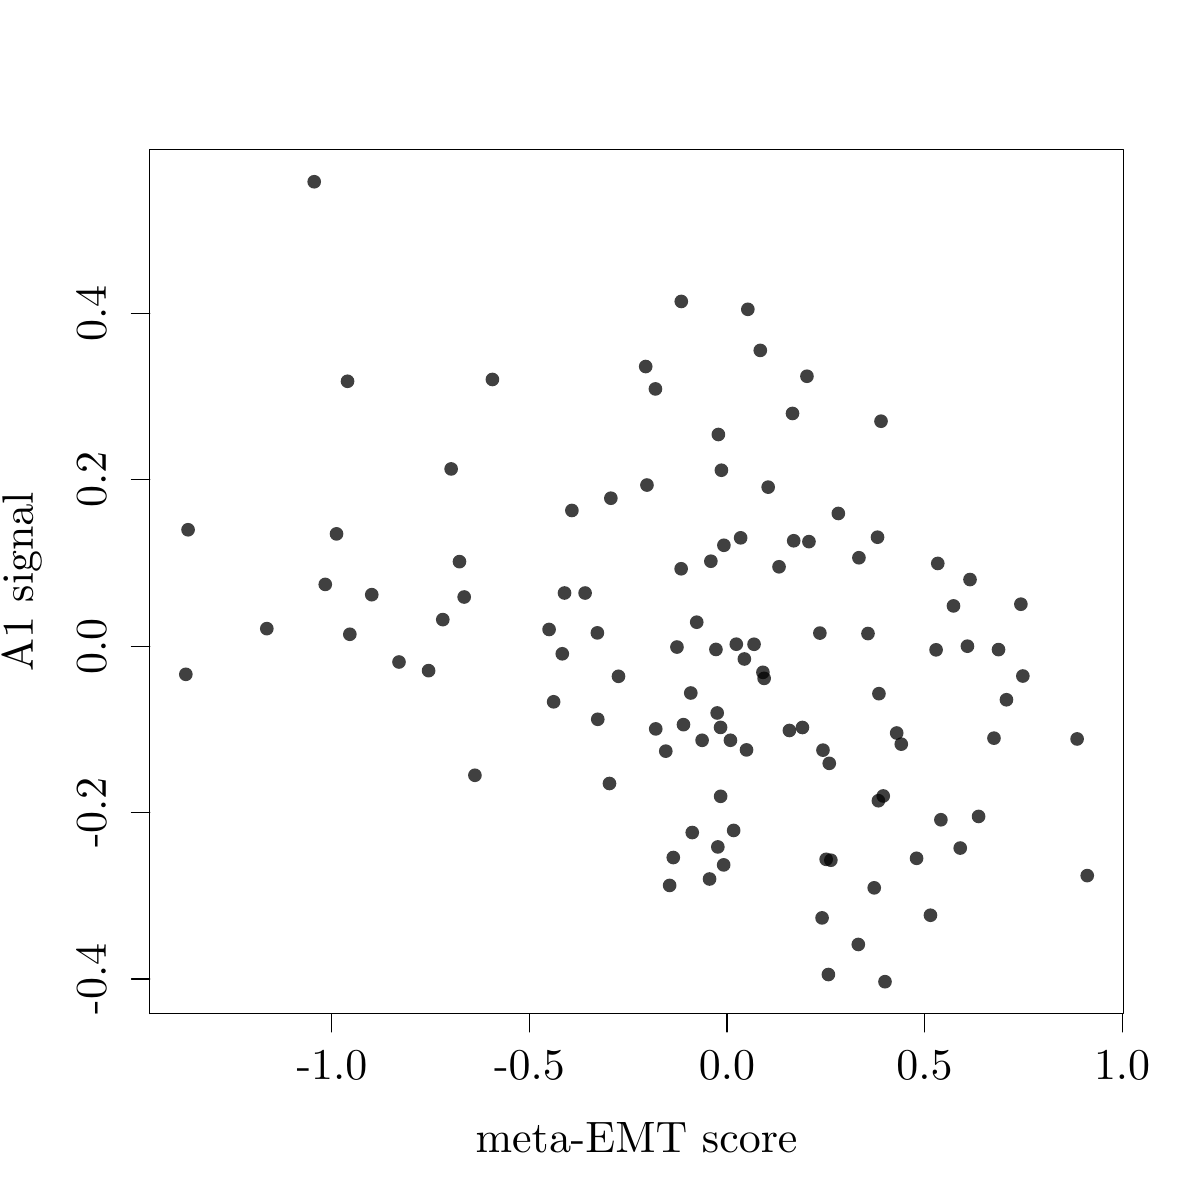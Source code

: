% Created by tikzDevice version 0.8.1 on 2015-03-21 13:07:39
% !TEX encoding = UTF-8 Unicode
\documentclass[11pt]{memoir}
\nonstopmode

\usepackage{tikz}

\usepackage[active,tightpage,psfixbb]{preview}

\PreviewEnvironment{pgfpicture}

\setlength\PreviewBorder{0pt}

\usepackage{amsmath}
\newcommand{\SweaveOpts}[1]{}  % do not interfere with LaTeX
\newcommand{\SweaveInput}[1]{} % because they are not real TeX commands
\newcommand{\Sexpr}[1]{}       % will only be parsed by R


\usepackage{geometry}
\usepackage{amsmath}
\usepackage{lscape}
\geometry{verbose,tmargin=2.5cm,bmargin=2.5cm,lmargin=2.5cm,rmargin=2.5cm}


\begin{document}

\begin{tikzpicture}[x=1pt,y=1pt]
\definecolor{fillColor}{RGB}{255,255,255}
\path[use as bounding box,fill=fillColor,fill opacity=0.00] (0,0) rectangle (433.62,433.62);
\begin{scope}
\path[clip] ( 54.12, 67.32) rectangle (405.90,379.50);
\definecolor{fillColor}{RGB}{0,0,0}

\path[fill=fillColor,fill opacity=0.75] (113.54,367.94) circle (  2.47);

\path[fill=fillColor,fill opacity=0.75] (259.58,276.61) circle (  2.47);

\path[fill=fillColor,fill opacity=0.75] (126.41,204.42) circle (  2.47);

\path[fill=fillColor,fill opacity=0.75] (250.14,132.78) circle (  2.47);

\path[fill=fillColor,fill opacity=0.75] (171.61,153.47) circle (  2.47);

\path[fill=fillColor,fill opacity=0.75] (369.60,189.34) circle (  2.47);

\path[fill=fillColor,fill opacity=0.75] (296.26,204.85) circle (  2.47);

\path[fill=fillColor,fill opacity=0.75] (246.97,171.77) circle (  2.47);

\path[fill=fillColor,fill opacity=0.75] (236.84,293.08) circle (  2.47);

\path[fill=fillColor,fill opacity=0.75] (206.65,249.16) circle (  2.47);

\path[fill=fillColor,fill opacity=0.75] (338.86,230.02) circle (  2.47);

\path[fill=fillColor,fill opacity=0.75] (344.54,214.67) circle (  2.47);

\path[fill=fillColor,fill opacity=0.75] (297.38,162.55) circle (  2.47);

\path[fill=fillColor,fill opacity=0.75] (203.99,219.34) circle (  2.47);

\path[fill=fillColor,fill opacity=0.75] (281.50,228.81) circle (  2.47);

\path[fill=fillColor,fill opacity=0.75] (317.09,239.50) circle (  2.47);

\path[fill=fillColor,fill opacity=0.75] (259.15,175.99) circle (  2.47);

\path[fill=fillColor,fill opacity=0.75] (317.41,144.28) circle (  2.47);

\path[fill=fillColor,fill opacity=0.75] (177.93,296.50) circle (  2.47);

\path[fill=fillColor,fill opacity=0.75] (272.47,200.81) circle (  2.47);

\path[fill=fillColor,fill opacity=0.75] (363.68,180.76) circle (  2.47);

\path[fill=fillColor,fill opacity=0.75] (360.81,198.88) circle (  2.47);

\path[fill=fillColor,fill opacity=0.75] (319.15,146.00) circle (  2.47);

\path[fill=fillColor,fill opacity=0.75] (233.78,258.35) circle (  2.47);

\path[fill=fillColor,fill opacity=0.75] (220.73,253.59) circle (  2.47);

\path[fill=fillColor,fill opacity=0.75] (315.90,112.80) circle (  2.47);

\path[fill=fillColor,fill opacity=0.75] (274.73,307.00) circle (  2.47);

\path[fill=fillColor,fill opacity=0.75] (233.32,301.17) circle (  2.47);

\path[fill=fillColor,fill opacity=0.75] (291.59,297.66) circle (  2.47);

\path[fill=fillColor,fill opacity=0.75] (251.76,208.79) circle (  2.47);

\path[fill=fillColor,fill opacity=0.75] (349.58,200.12) circle (  2.47);

\path[fill=fillColor,fill opacity=0.75] (300.23,122.78) circle (  2.47);

\path[fill=fillColor,fill opacity=0.75] (292.31,237.90) circle (  2.47);

\path[fill=fillColor,fill opacity=0.75] (302.93,248.08) circle (  2.47);

\path[fill=fillColor,fill opacity=0.75] (154.87,191.28) circle (  2.47);

\path[fill=fillColor,fill opacity=0.75] (324.02,168.74) circle (  2.47);

\path[fill=fillColor,fill opacity=0.75] (298.53,123.10) circle (  2.47);

\path[fill=fillColor,fill opacity=0.75] (268.97,195.50) circle (  2.47);

\path[fill=fillColor,fill opacity=0.75] (368.89,215.29) circle (  2.47);

\path[fill=fillColor,fill opacity=0.75] (243.29,123.75) circle (  2.47);

\path[fill=fillColor,fill opacity=0.75] (350.51,224.20) circle (  2.47);

\path[fill=fillColor,fill opacity=0.75] (392.87,117.22) circle (  2.47);

\path[fill=fillColor,fill opacity=0.75] (286.37,284.22) circle (  2.47);

\path[fill=fillColor,fill opacity=0.75] (266.06,200.84) circle (  2.47);

\path[fill=fillColor,fill opacity=0.75] (275.68,190.67) circle (  2.47);

\path[fill=fillColor,fill opacity=0.75] (286.80,238.21) circle (  2.47);

\path[fill=fillColor,fill opacity=0.75] (144.18,194.40) circle (  2.47);

\path[fill=fillColor,fill opacity=0.75] (325.67,164.72) circle (  2.47);

\path[fill=fillColor,fill opacity=0.75] (125.58,295.84) circle (  2.47);

\path[fill=fillColor,fill opacity=0.75] ( 96.41,206.46) circle (  2.47);

\path[fill=fillColor,fill opacity=0.75] (313.64,204.69) circle (  2.47);

\path[fill=fillColor,fill opacity=0.75] ( 67.96,242.19) circle (  2.47);

\path[fill=fillColor,fill opacity=0.75] (338.25,198.80) circle (  2.47);

\path[fill=fillColor,fill opacity=0.75] (223.49,189.23) circle (  2.47);

\path[fill=fillColor,fill opacity=0.75] (318.35,281.41) circle (  2.47);

\path[fill=fillColor,fill opacity=0.75] (389.21,166.60) circle (  2.47);

\path[fill=fillColor,fill opacity=0.75] (317.60,182.96) circle (  2.47);

\path[fill=fillColor,fill opacity=0.75] (246.13,228.09) circle (  2.47);

\path[fill=fillColor,fill opacity=0.75] (277.58,257.59) circle (  2.47);

\path[fill=fillColor,fill opacity=0.75] (260.68,263.70) circle (  2.47);

\path[fill=fillColor,fill opacity=0.75] (339.99,137.40) circle (  2.47);

\path[fill=fillColor,fill opacity=0.75] (256.87,230.82) circle (  2.47);

\path[fill=fillColor,fill opacity=0.75] (256.39,115.99) circle (  2.47);

\path[fill=fillColor,fill opacity=0.75] (310.37,232.08) circle (  2.47);

\path[fill=fillColor,fill opacity=0.75] (299.65,157.78) circle (  2.47);

\path[fill=fillColor,fill opacity=0.75] (319.79, 78.88) circle (  2.47);

\path[fill=fillColor,fill opacity=0.75] ( 67.15,189.95) circle (  2.47);

\path[fill=fillColor,fill opacity=0.75] (244.62,199.81) circle (  2.47);

\path[fill=fillColor,fill opacity=0.75] (249.61,183.20) circle (  2.47);

\path[fill=fillColor,fill opacity=0.75] (265.10,133.54) circle (  2.47);

\path[fill=fillColor,fill opacity=0.75] (285.25,169.66) circle (  2.47);

\path[fill=fillColor,fill opacity=0.75] (353.61,138.60) circle (  2.47);

\path[fill=fillColor,fill opacity=0.75] (260.40,145.87) circle (  2.47);

\path[fill=fillColor,fill opacity=0.75] (211.42,219.33) circle (  2.47);

\path[fill=fillColor,fill opacity=0.75] (216.00,173.70) circle (  2.47);

\path[fill=fillColor,fill opacity=0.75] (297.05,101.94) circle (  2.47);

\path[fill=fillColor,fill opacity=0.75] (241.97,113.67) circle (  2.47);

\path[fill=fillColor,fill opacity=0.75] (215.86,204.93) circle (  2.47);

\path[fill=fillColor,fill opacity=0.75] (236.95,170.23) circle (  2.47);

\path[fill=fillColor,fill opacity=0.75] (258.70,198.94) circle (  2.47);

\path[fill=fillColor,fill opacity=0.75] (261.58,236.58) circle (  2.47);

\path[fill=fillColor,fill opacity=0.75] (220.23,150.50) circle (  2.47);

\path[fill=fillColor,fill opacity=0.75] (267.63,239.27) circle (  2.47);

\path[fill=fillColor,fill opacity=0.75] (167.73,217.89) circle (  2.47);

\path[fill=fillColor,fill opacity=0.75] (259.39,127.58) circle (  2.47);

\path[fill=fillColor,fill opacity=0.75] (117.53,222.44) circle (  2.47);

\path[fill=fillColor,fill opacity=0.75] (253.70,166.11) circle (  2.47);

\path[fill=fillColor,fill opacity=0.75] (260.37,170.77) circle (  2.47);

\path[fill=fillColor,fill opacity=0.75] (121.60,240.70) circle (  2.47);

\path[fill=fillColor,fill opacity=0.75] (261.49,121.09) circle (  2.47);

\path[fill=fillColor,fill opacity=0.75] (270.23,321.84) circle (  2.47);

\path[fill=fillColor,fill opacity=0.75] (359.17,166.89) circle (  2.47);

\path[fill=fillColor,fill opacity=0.75] (134.33,218.73) circle (  2.47);

\path[fill=fillColor,fill opacity=0.75] (276.12,188.49) circle (  2.47);

\path[fill=fillColor,fill opacity=0.75] (166.03,230.67) circle (  2.47);

\path[fill=fillColor,fill opacity=0.75] (240.58,162.19) circle (  2.47);

\path[fill=fillColor,fill opacity=0.75] (331.20,123.47) circle (  2.47);

\path[fill=fillColor,fill opacity=0.75] (299.34, 81.47) circle (  2.47);

\path[fill=fillColor,fill opacity=0.75] (163.02,264.17) circle (  2.47);

\path[fill=fillColor,fill opacity=0.75] (198.41,206.16) circle (  2.47);

\path[fill=fillColor,fill opacity=0.75] (200.05,180.02) circle (  2.47);

\path[fill=fillColor,fill opacity=0.75] (160.00,209.72) circle (  2.47);

\path[fill=fillColor,fill opacity=0.75] (289.95,170.74) circle (  2.47);

\path[fill=fillColor,fill opacity=0.75] (336.22,102.90) circle (  2.47);

\path[fill=fillColor,fill opacity=0.75] (310.15, 92.34) circle (  2.47);

\path[fill=fillColor,fill opacity=0.75] (346.98,127.17) circle (  2.47);

\path[fill=fillColor,fill opacity=0.75] (263.94,166.12) circle (  2.47);

\path[fill=fillColor,fill opacity=0.75] (269.75,162.64) circle (  2.47);

\path[fill=fillColor,fill opacity=0.75] (203.18,197.37) circle (  2.47);

\path[fill=fillColor,fill opacity=0.75] (246.18,324.69) circle (  2.47);
\end{scope}
\begin{scope}
\path[clip] (  0.00,  0.00) rectangle (433.62,433.62);
\definecolor{drawColor}{RGB}{0,0,0}

\path[draw=drawColor,line width= 0.4pt,line join=round,line cap=round] (119.94, 67.32) -- (405.47, 67.32);

\path[draw=drawColor,line width= 0.4pt,line join=round,line cap=round] (119.94, 67.32) -- (119.94, 60.72);

\path[draw=drawColor,line width= 0.4pt,line join=round,line cap=round] (191.32, 67.32) -- (191.32, 60.72);

\path[draw=drawColor,line width= 0.4pt,line join=round,line cap=round] (262.71, 67.32) -- (262.71, 60.72);

\path[draw=drawColor,line width= 0.4pt,line join=round,line cap=round] (334.09, 67.32) -- (334.09, 60.72);

\path[draw=drawColor,line width= 0.4pt,line join=round,line cap=round] (405.47, 67.32) -- (405.47, 60.72);

\node[text=drawColor,anchor=base,inner sep=0pt, outer sep=0pt, scale=  1.45] at (119.94, 43.56) {-1.0};

\node[text=drawColor,anchor=base,inner sep=0pt, outer sep=0pt, scale=  1.45] at (191.32, 43.56) {-0.5};

\node[text=drawColor,anchor=base,inner sep=0pt, outer sep=0pt, scale=  1.45] at (262.71, 43.56) {0.0};

\node[text=drawColor,anchor=base,inner sep=0pt, outer sep=0pt, scale=  1.45] at (334.09, 43.56) {0.5};

\node[text=drawColor,anchor=base,inner sep=0pt, outer sep=0pt, scale=  1.45] at (405.47, 43.56) {1.0};

\path[draw=drawColor,line width= 0.4pt,line join=round,line cap=round] ( 54.12, 79.86) -- ( 54.12,320.37);

\path[draw=drawColor,line width= 0.4pt,line join=round,line cap=round] ( 54.12, 79.86) -- ( 47.52, 79.86);

\path[draw=drawColor,line width= 0.4pt,line join=round,line cap=round] ( 54.12,139.99) -- ( 47.52,139.99);

\path[draw=drawColor,line width= 0.4pt,line join=round,line cap=round] ( 54.12,200.12) -- ( 47.52,200.12);

\path[draw=drawColor,line width= 0.4pt,line join=round,line cap=round] ( 54.12,260.24) -- ( 47.52,260.24);

\path[draw=drawColor,line width= 0.4pt,line join=round,line cap=round] ( 54.12,320.37) -- ( 47.52,320.37);

\node[text=drawColor,rotate= 90.00,anchor=base,inner sep=0pt, outer sep=0pt, scale=  1.45] at ( 38.28, 79.86) {-0.4};

\node[text=drawColor,rotate= 90.00,anchor=base,inner sep=0pt, outer sep=0pt, scale=  1.45] at ( 38.28,139.99) {-0.2};

\node[text=drawColor,rotate= 90.00,anchor=base,inner sep=0pt, outer sep=0pt, scale=  1.45] at ( 38.28,200.12) {0.0};

\node[text=drawColor,rotate= 90.00,anchor=base,inner sep=0pt, outer sep=0pt, scale=  1.45] at ( 38.28,260.24) {0.2};

\node[text=drawColor,rotate= 90.00,anchor=base,inner sep=0pt, outer sep=0pt, scale=  1.45] at ( 38.28,320.37) {0.4};

\path[draw=drawColor,line width= 0.4pt,line join=round,line cap=round] ( 54.12, 67.32) --
	(405.90, 67.32) --
	(405.90,379.50) --
	( 54.12,379.50) --
	( 54.12, 67.32);
\end{scope}
\begin{scope}
\path[clip] (  0.00,  0.00) rectangle (433.62,433.62);
\definecolor{drawColor}{RGB}{0,0,0}

\node[text=drawColor,anchor=base,inner sep=0pt, outer sep=0pt, scale=  1.45] at (230.01, 17.16) {meta-EMT score};

\node[text=drawColor,rotate= 90.00,anchor=base,inner sep=0pt, outer sep=0pt, scale=  1.45] at ( 11.88,223.41) {A1 signal};
\end{scope}
\end{tikzpicture}

\end{document}
